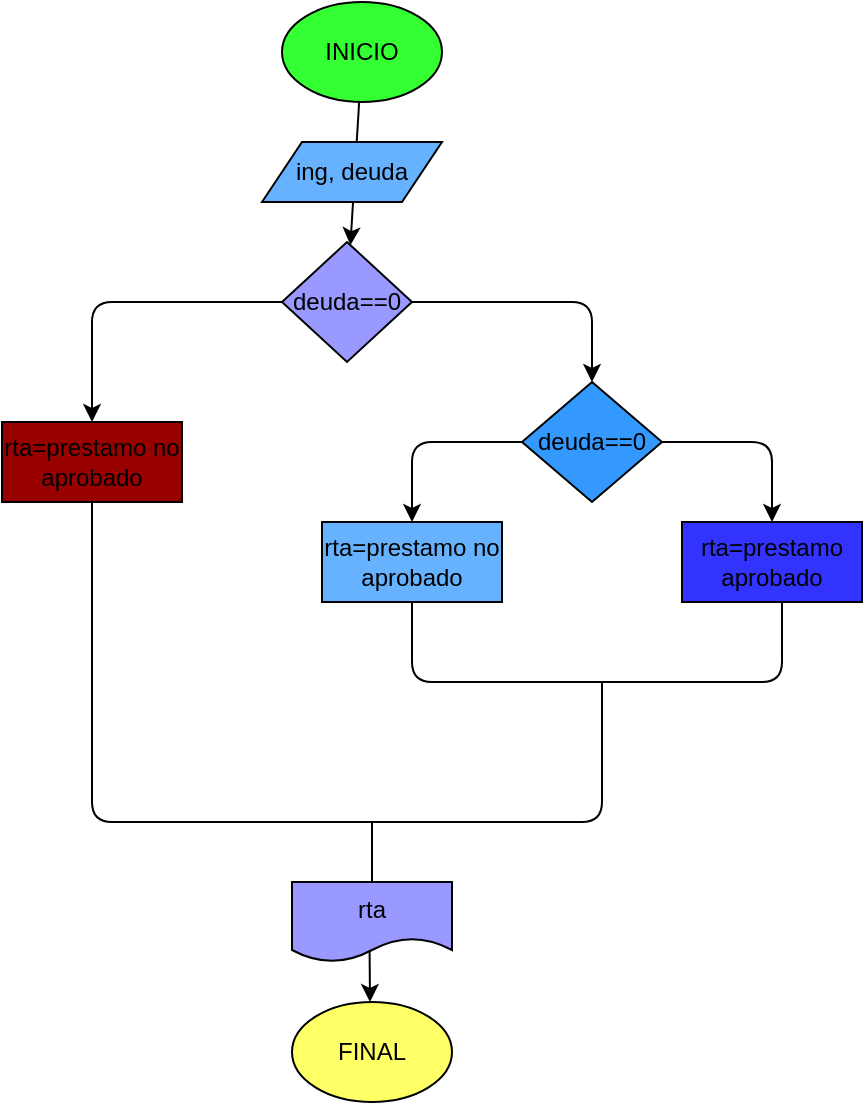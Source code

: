<mxfile>
    <diagram id="JctNDYmrUvT_j_fi_QfG" name="Página-1">
        <mxGraphModel dx="1152" dy="258" grid="1" gridSize="10" guides="1" tooltips="1" connect="1" arrows="1" fold="1" page="1" pageScale="1" pageWidth="827" pageHeight="1169" math="0" shadow="0">
            <root>
                <mxCell id="0"/>
                <mxCell id="1" parent="0"/>
                <mxCell id="9" value="" style="edgeStyle=none;html=1;" edge="1" parent="1" source="2" target="4">
                    <mxGeometry relative="1" as="geometry"/>
                </mxCell>
                <mxCell id="2" value="&lt;font color=&quot;#000000&quot;&gt;INICIO&lt;/font&gt;" style="ellipse;whiteSpace=wrap;html=1;fillColor=#33FF33;" vertex="1" parent="1">
                    <mxGeometry x="90" y="10" width="80" height="50" as="geometry"/>
                </mxCell>
                <mxCell id="3" value="&lt;font color=&quot;#000000&quot;&gt;ing, deuda&lt;/font&gt;" style="shape=parallelogram;perimeter=parallelogramPerimeter;whiteSpace=wrap;html=1;fixedSize=1;fillColor=#66B2FF;" vertex="1" parent="1">
                    <mxGeometry x="80" y="80" width="90" height="30" as="geometry"/>
                </mxCell>
                <mxCell id="11" style="edgeStyle=orthogonalEdgeStyle;html=1;exitX=0;exitY=0.5;exitDx=0;exitDy=0;" edge="1" parent="1" source="4" target="5">
                    <mxGeometry relative="1" as="geometry"/>
                </mxCell>
                <mxCell id="12" style="edgeStyle=orthogonalEdgeStyle;html=1;exitX=1;exitY=0.5;exitDx=0;exitDy=0;" edge="1" parent="1" source="4" target="6">
                    <mxGeometry relative="1" as="geometry"/>
                </mxCell>
                <mxCell id="4" value="&lt;font color=&quot;#000000&quot;&gt;deuda==0&lt;/font&gt;" style="rhombus;whiteSpace=wrap;html=1;fillColor=#9999FF;" vertex="1" parent="1">
                    <mxGeometry x="90" y="130" width="65" height="60" as="geometry"/>
                </mxCell>
                <mxCell id="5" value="&lt;font color=&quot;#000000&quot;&gt;rta=prestamo no aprobado&lt;/font&gt;" style="rounded=0;whiteSpace=wrap;html=1;fillColor=#990000;" vertex="1" parent="1">
                    <mxGeometry x="-50" y="220" width="90" height="40" as="geometry"/>
                </mxCell>
                <mxCell id="13" style="edgeStyle=orthogonalEdgeStyle;html=1;exitX=1;exitY=0.5;exitDx=0;exitDy=0;entryX=0.5;entryY=0;entryDx=0;entryDy=0;" edge="1" parent="1" source="6" target="8">
                    <mxGeometry relative="1" as="geometry"/>
                </mxCell>
                <mxCell id="14" style="edgeStyle=orthogonalEdgeStyle;html=1;exitX=0;exitY=0.5;exitDx=0;exitDy=0;entryX=0.5;entryY=0;entryDx=0;entryDy=0;" edge="1" parent="1" source="6" target="7">
                    <mxGeometry relative="1" as="geometry"/>
                </mxCell>
                <mxCell id="6" value="&lt;font color=&quot;#000000&quot;&gt;deuda==0&lt;/font&gt;" style="rhombus;whiteSpace=wrap;html=1;fillColor=#3399FF;" vertex="1" parent="1">
                    <mxGeometry x="210" y="200" width="70" height="60" as="geometry"/>
                </mxCell>
                <mxCell id="7" value="&lt;font color=&quot;#000000&quot;&gt;rta=prestamo no aprobado&lt;/font&gt;" style="rounded=0;whiteSpace=wrap;html=1;fillColor=#66B2FF;" vertex="1" parent="1">
                    <mxGeometry x="110" y="270" width="90" height="40" as="geometry"/>
                </mxCell>
                <mxCell id="8" value="&lt;font color=&quot;#000000&quot;&gt;rta=prestamo aprobado&lt;/font&gt;" style="rounded=0;whiteSpace=wrap;html=1;fillColor=#3333FF;" vertex="1" parent="1">
                    <mxGeometry x="290" y="270" width="90" height="40" as="geometry"/>
                </mxCell>
                <mxCell id="16" value="" style="endArrow=none;html=1;exitX=0.5;exitY=1;exitDx=0;exitDy=0;" edge="1" parent="1" source="7">
                    <mxGeometry width="50" height="50" relative="1" as="geometry">
                        <mxPoint x="210" y="310" as="sourcePoint"/>
                        <mxPoint x="340" y="310" as="targetPoint"/>
                        <Array as="points">
                            <mxPoint x="155" y="350"/>
                            <mxPoint x="340" y="350"/>
                        </Array>
                    </mxGeometry>
                </mxCell>
                <mxCell id="17" value="" style="endArrow=none;html=1;entryX=0.5;entryY=1;entryDx=0;entryDy=0;" edge="1" parent="1" target="5">
                    <mxGeometry width="50" height="50" relative="1" as="geometry">
                        <mxPoint x="250" y="350" as="sourcePoint"/>
                        <mxPoint x="-50" y="260" as="targetPoint"/>
                        <Array as="points">
                            <mxPoint x="250" y="420"/>
                            <mxPoint x="-5" y="420"/>
                        </Array>
                    </mxGeometry>
                </mxCell>
                <mxCell id="18" value="&lt;font color=&quot;#000000&quot;&gt;rta&lt;/font&gt;" style="shape=document;whiteSpace=wrap;html=1;boundedLbl=1;fillColor=#9999FF;" vertex="1" parent="1">
                    <mxGeometry x="95" y="450" width="80" height="40" as="geometry"/>
                </mxCell>
                <mxCell id="19" value="&lt;font color=&quot;#000000&quot;&gt;FINAL&lt;/font&gt;" style="ellipse;whiteSpace=wrap;html=1;fillColor=#FFFF66;" vertex="1" parent="1">
                    <mxGeometry x="95" y="510" width="80" height="50" as="geometry"/>
                </mxCell>
                <mxCell id="21" value="" style="endArrow=none;html=1;exitX=0.5;exitY=0;exitDx=0;exitDy=0;" edge="1" parent="1" source="18">
                    <mxGeometry width="50" height="50" relative="1" as="geometry">
                        <mxPoint x="10" y="470" as="sourcePoint"/>
                        <mxPoint x="135" y="420" as="targetPoint"/>
                    </mxGeometry>
                </mxCell>
                <mxCell id="22" value="" style="endArrow=classic;html=1;exitX=0.485;exitY=0.858;exitDx=0;exitDy=0;exitPerimeter=0;" edge="1" parent="1" source="18">
                    <mxGeometry width="50" height="50" relative="1" as="geometry">
                        <mxPoint x="10" y="470" as="sourcePoint"/>
                        <mxPoint x="134" y="510" as="targetPoint"/>
                    </mxGeometry>
                </mxCell>
            </root>
        </mxGraphModel>
    </diagram>
</mxfile>